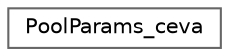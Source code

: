 digraph "Graphical Class Hierarchy"
{
 // LATEX_PDF_SIZE
  bgcolor="transparent";
  edge [fontname=Helvetica,fontsize=10,labelfontname=Helvetica,labelfontsize=10];
  node [fontname=Helvetica,fontsize=10,shape=box,height=0.2,width=0.4];
  rankdir="LR";
  Node0 [id="Node000000",label="PoolParams_ceva",height=0.2,width=0.4,color="grey40", fillcolor="white", style="filled",URL="$struct_pool_params__ceva.html",tooltip=" "];
}
